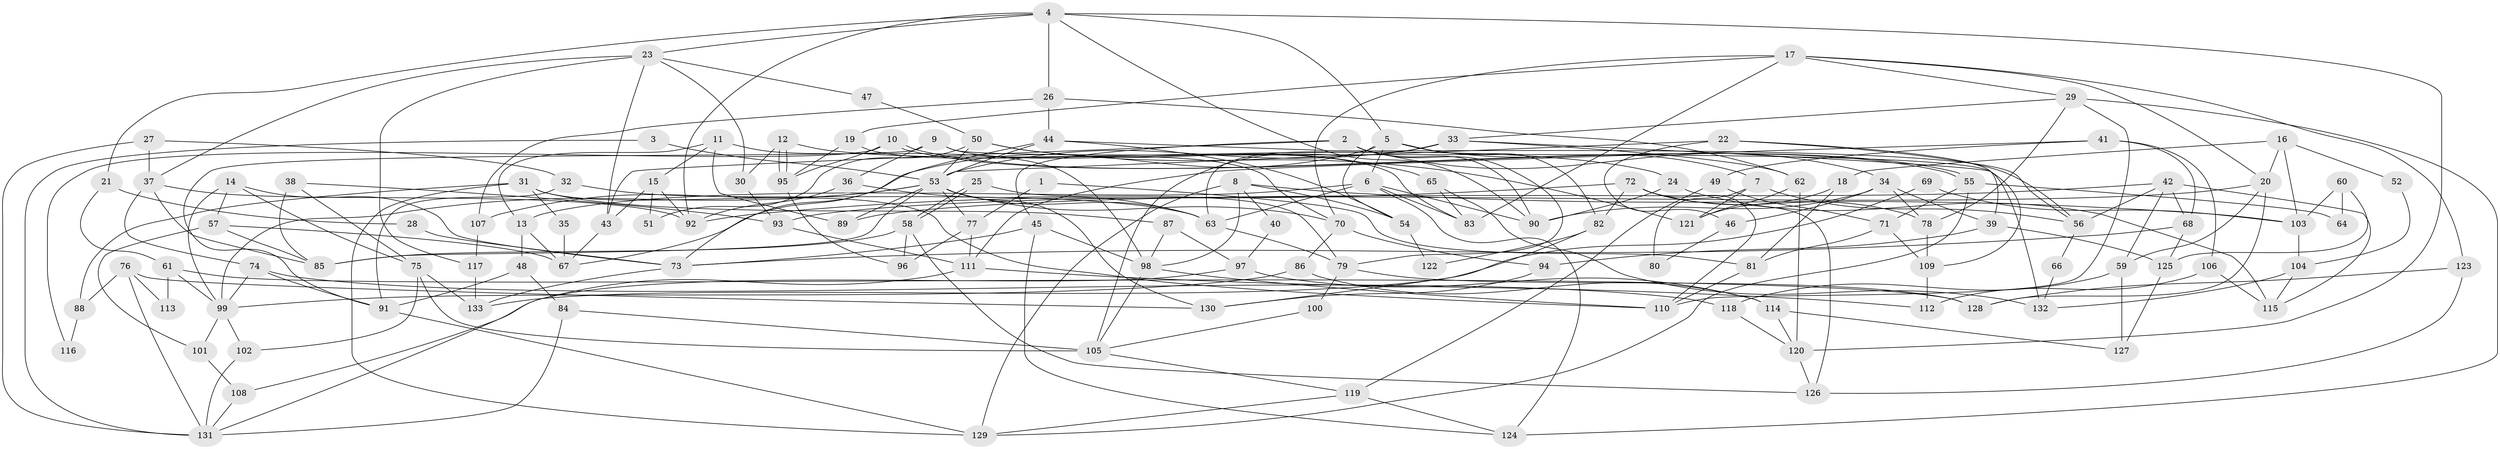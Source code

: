// coarse degree distribution, {7: 0.09259259259259259, 12: 0.05555555555555555, 4: 0.16666666666666666, 6: 0.09259259259259259, 5: 0.2037037037037037, 8: 0.09259259259259259, 3: 0.1111111111111111, 9: 0.05555555555555555, 2: 0.05555555555555555, 10: 0.018518518518518517, 13: 0.018518518518518517, 11: 0.037037037037037035}
// Generated by graph-tools (version 1.1) at 2025/50/03/04/25 22:50:46]
// undirected, 133 vertices, 266 edges
graph export_dot {
  node [color=gray90,style=filled];
  1;
  2;
  3;
  4;
  5;
  6;
  7;
  8;
  9;
  10;
  11;
  12;
  13;
  14;
  15;
  16;
  17;
  18;
  19;
  20;
  21;
  22;
  23;
  24;
  25;
  26;
  27;
  28;
  29;
  30;
  31;
  32;
  33;
  34;
  35;
  36;
  37;
  38;
  39;
  40;
  41;
  42;
  43;
  44;
  45;
  46;
  47;
  48;
  49;
  50;
  51;
  52;
  53;
  54;
  55;
  56;
  57;
  58;
  59;
  60;
  61;
  62;
  63;
  64;
  65;
  66;
  67;
  68;
  69;
  70;
  71;
  72;
  73;
  74;
  75;
  76;
  77;
  78;
  79;
  80;
  81;
  82;
  83;
  84;
  85;
  86;
  87;
  88;
  89;
  90;
  91;
  92;
  93;
  94;
  95;
  96;
  97;
  98;
  99;
  100;
  101;
  102;
  103;
  104;
  105;
  106;
  107;
  108;
  109;
  110;
  111;
  112;
  113;
  114;
  115;
  116;
  117;
  118;
  119;
  120;
  121;
  122;
  123;
  124;
  125;
  126;
  127;
  128;
  129;
  130;
  131;
  132;
  133;
  1 -- 77;
  1 -- 81;
  2 -- 34;
  2 -- 45;
  2 -- 43;
  2 -- 79;
  2 -- 90;
  3 -- 53;
  3 -- 131;
  4 -- 23;
  4 -- 90;
  4 -- 5;
  4 -- 21;
  4 -- 26;
  4 -- 92;
  4 -- 120;
  5 -- 54;
  5 -- 6;
  5 -- 7;
  5 -- 67;
  5 -- 82;
  6 -- 13;
  6 -- 63;
  6 -- 83;
  6 -- 90;
  6 -- 124;
  7 -- 56;
  7 -- 80;
  7 -- 121;
  8 -- 129;
  8 -- 98;
  8 -- 40;
  8 -- 54;
  8 -- 103;
  9 -- 83;
  9 -- 36;
  9 -- 91;
  9 -- 132;
  10 -- 55;
  10 -- 55;
  10 -- 95;
  10 -- 116;
  11 -- 13;
  11 -- 98;
  11 -- 15;
  11 -- 89;
  12 -- 95;
  12 -- 95;
  12 -- 30;
  12 -- 24;
  13 -- 67;
  13 -- 48;
  14 -- 99;
  14 -- 73;
  14 -- 57;
  14 -- 75;
  15 -- 43;
  15 -- 51;
  15 -- 92;
  16 -- 20;
  16 -- 103;
  16 -- 18;
  16 -- 52;
  17 -- 20;
  17 -- 29;
  17 -- 19;
  17 -- 70;
  17 -- 83;
  17 -- 123;
  18 -- 121;
  18 -- 81;
  19 -- 70;
  19 -- 95;
  20 -- 59;
  20 -- 128;
  20 -- 93;
  21 -- 61;
  21 -- 28;
  22 -- 53;
  22 -- 39;
  22 -- 46;
  22 -- 56;
  23 -- 43;
  23 -- 37;
  23 -- 30;
  23 -- 47;
  23 -- 117;
  24 -- 90;
  24 -- 115;
  25 -- 58;
  25 -- 58;
  25 -- 79;
  26 -- 107;
  26 -- 44;
  26 -- 62;
  27 -- 131;
  27 -- 37;
  27 -- 32;
  28 -- 73;
  29 -- 110;
  29 -- 33;
  29 -- 78;
  29 -- 124;
  30 -- 93;
  31 -- 110;
  31 -- 87;
  31 -- 35;
  31 -- 88;
  31 -- 129;
  32 -- 91;
  32 -- 63;
  33 -- 62;
  33 -- 63;
  33 -- 53;
  33 -- 105;
  33 -- 109;
  34 -- 90;
  34 -- 78;
  34 -- 39;
  34 -- 46;
  35 -- 67;
  36 -- 63;
  36 -- 92;
  37 -- 92;
  37 -- 85;
  37 -- 74;
  38 -- 75;
  38 -- 93;
  38 -- 85;
  39 -- 94;
  39 -- 125;
  40 -- 97;
  41 -- 49;
  41 -- 111;
  41 -- 68;
  41 -- 106;
  42 -- 56;
  42 -- 89;
  42 -- 59;
  42 -- 68;
  42 -- 115;
  43 -- 67;
  44 -- 53;
  44 -- 54;
  44 -- 56;
  44 -- 73;
  45 -- 124;
  45 -- 73;
  45 -- 98;
  46 -- 80;
  47 -- 50;
  48 -- 84;
  48 -- 91;
  49 -- 119;
  49 -- 71;
  50 -- 53;
  50 -- 121;
  50 -- 51;
  50 -- 65;
  52 -- 104;
  53 -- 63;
  53 -- 70;
  53 -- 77;
  53 -- 85;
  53 -- 89;
  53 -- 99;
  53 -- 107;
  53 -- 130;
  54 -- 122;
  55 -- 129;
  55 -- 64;
  55 -- 71;
  56 -- 66;
  57 -- 85;
  57 -- 67;
  57 -- 101;
  58 -- 85;
  58 -- 96;
  58 -- 126;
  59 -- 127;
  59 -- 118;
  60 -- 103;
  60 -- 125;
  60 -- 64;
  61 -- 128;
  61 -- 99;
  61 -- 113;
  62 -- 120;
  62 -- 121;
  63 -- 79;
  65 -- 83;
  65 -- 132;
  66 -- 132;
  68 -- 73;
  68 -- 125;
  69 -- 103;
  69 -- 133;
  70 -- 86;
  70 -- 94;
  71 -- 109;
  71 -- 81;
  72 -- 92;
  72 -- 126;
  72 -- 78;
  72 -- 82;
  72 -- 110;
  73 -- 133;
  74 -- 91;
  74 -- 99;
  74 -- 118;
  75 -- 105;
  75 -- 102;
  75 -- 133;
  76 -- 130;
  76 -- 131;
  76 -- 88;
  76 -- 113;
  77 -- 96;
  77 -- 111;
  78 -- 109;
  79 -- 100;
  79 -- 128;
  81 -- 110;
  82 -- 122;
  82 -- 130;
  84 -- 105;
  84 -- 131;
  86 -- 99;
  86 -- 114;
  87 -- 98;
  87 -- 97;
  88 -- 116;
  91 -- 129;
  93 -- 111;
  94 -- 130;
  95 -- 96;
  97 -- 114;
  97 -- 108;
  98 -- 110;
  98 -- 105;
  99 -- 101;
  99 -- 102;
  100 -- 105;
  101 -- 108;
  102 -- 131;
  103 -- 104;
  104 -- 115;
  104 -- 132;
  105 -- 119;
  106 -- 115;
  106 -- 112;
  107 -- 117;
  108 -- 131;
  109 -- 112;
  111 -- 112;
  111 -- 131;
  114 -- 120;
  114 -- 127;
  117 -- 133;
  118 -- 120;
  119 -- 124;
  119 -- 129;
  120 -- 126;
  123 -- 126;
  123 -- 128;
  125 -- 127;
}
